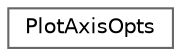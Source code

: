 digraph "Graphical Class Hierarchy"
{
 // LATEX_PDF_SIZE
  bgcolor="transparent";
  edge [fontname=Helvetica,fontsize=10,labelfontname=Helvetica,labelfontsize=10];
  node [fontname=Helvetica,fontsize=10,shape=box,height=0.2,width=0.4];
  rankdir="LR";
  Node0 [label="PlotAxisOpts",height=0.2,width=0.4,color="grey40", fillcolor="white", style="filled",URL="$struct_plot_axis_opts.html",tooltip=" "];
}
